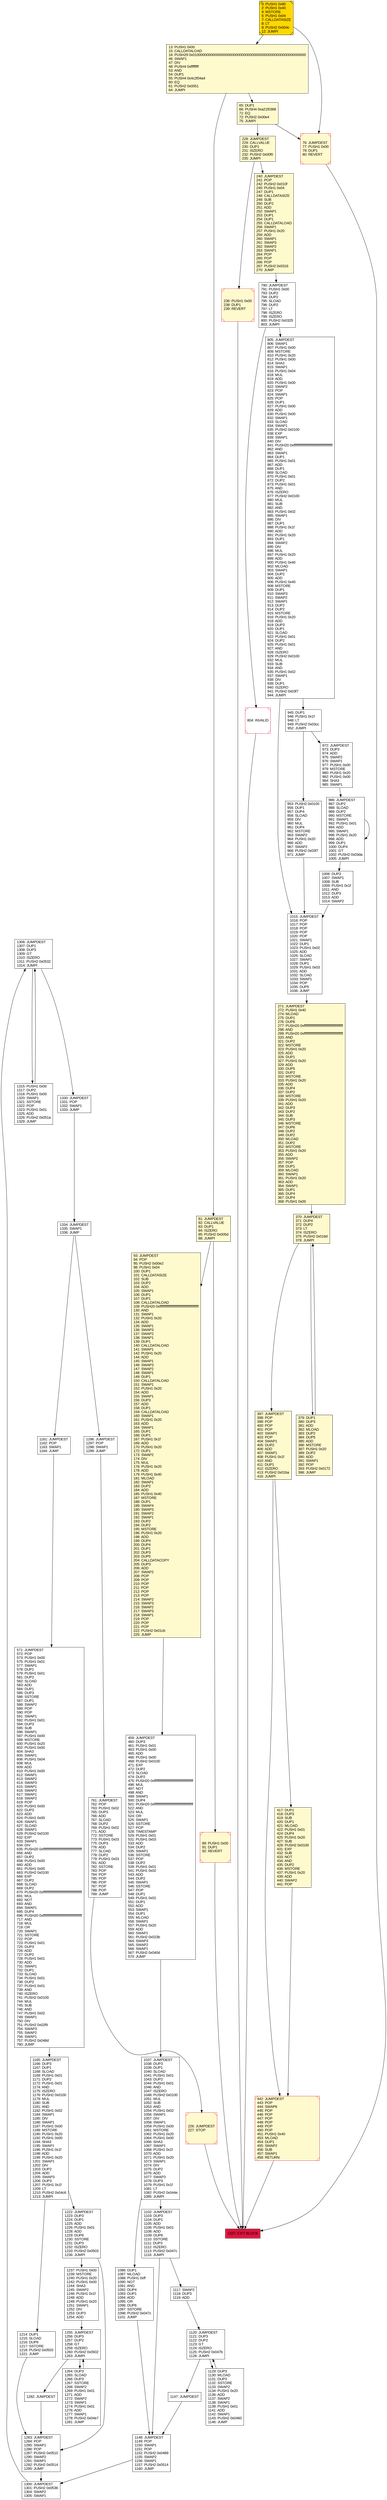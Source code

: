 digraph G {
bgcolor=transparent rankdir=UD;
node [shape=box style=filled color=black fillcolor=white fontname=arial fontcolor=black];
1306 [label="1306: JUMPDEST\l1307: DUP1\l1308: DUP3\l1309: GT\l1310: ISZERO\l1311: PUSH2 0x0532\l1314: JUMPI\l" ];
1222 [label="1222: JUMPDEST\l1223: DUP3\l1224: DUP1\l1225: ADD\l1226: PUSH1 0x01\l1228: ADD\l1229: DUP6\l1230: SSTORE\l1231: DUP3\l1232: ISZERO\l1233: PUSH2 0x0503\l1236: JUMPI\l" ];
1334 [label="1334: JUMPDEST\l1335: SWAP1\l1336: JUMP\l" ];
228 [label="228: JUMPDEST\l229: CALLVALUE\l230: DUP1\l231: ISZERO\l232: PUSH2 0x00f0\l235: JUMPI\l" fillcolor=lemonchiffon ];
1165 [label="1165: JUMPDEST\l1166: DUP3\l1167: DUP1\l1168: SLOAD\l1169: PUSH1 0x01\l1171: DUP2\l1172: PUSH1 0x01\l1174: AND\l1175: ISZERO\l1176: PUSH2 0x0100\l1179: MUL\l1180: SUB\l1181: AND\l1182: PUSH1 0x02\l1184: SWAP1\l1185: DIV\l1186: SWAP1\l1187: PUSH1 0x00\l1189: MSTORE\l1190: PUSH1 0x20\l1192: PUSH1 0x00\l1194: SHA3\l1195: SWAP1\l1196: PUSH1 0x1f\l1198: ADD\l1199: PUSH1 0x20\l1201: SWAP1\l1202: DIV\l1203: DUP2\l1204: ADD\l1205: SWAP3\l1206: DUP3\l1207: PUSH1 0x1f\l1209: LT\l1210: PUSH2 0x04c6\l1213: JUMPI\l" ];
1148 [label="1148: JUMPDEST\l1149: POP\l1150: SWAP1\l1151: POP\l1152: PUSH2 0x0489\l1155: SWAP2\l1156: SWAP1\l1157: PUSH2 0x0514\l1160: JUMP\l" ];
1120 [label="1120: JUMPDEST\l1121: DUP3\l1122: DUP2\l1123: GT\l1124: ISZERO\l1125: PUSH2 0x047b\l1128: JUMPI\l" ];
442 [label="442: JUMPDEST\l443: POP\l444: SWAP6\l445: POP\l446: POP\l447: POP\l448: POP\l449: POP\l450: POP\l451: PUSH1 0x40\l453: MLOAD\l454: DUP1\l455: SWAP2\l456: SUB\l457: SWAP1\l458: RETURN\l" fillcolor=lemonchiffon shape=Msquare color=crimson ];
240 [label="240: JUMPDEST\l241: POP\l242: PUSH2 0x010f\l245: PUSH1 0x04\l247: DUP1\l248: CALLDATASIZE\l249: SUB\l250: DUP2\l251: ADD\l252: SWAP1\l253: DUP1\l254: DUP1\l255: CALLDATALOAD\l256: SWAP1\l257: PUSH1 0x20\l259: ADD\l260: SWAP1\l261: SWAP3\l262: SWAP2\l263: SWAP1\l264: POP\l265: POP\l266: POP\l267: PUSH2 0x0316\l270: JUMP\l" fillcolor=lemonchiffon ];
804 [label="804: INVALID\l" shape=Msquare color=crimson ];
790 [label="790: JUMPDEST\l791: PUSH1 0x00\l793: DUP2\l794: DUP2\l795: SLOAD\l796: DUP2\l797: LT\l798: ISZERO\l799: ISZERO\l800: PUSH2 0x0325\l803: JUMPI\l" ];
379 [label="379: DUP1\l380: DUP3\l381: ADD\l382: MLOAD\l383: DUP2\l384: DUP5\l385: ADD\l386: MSTORE\l387: PUSH1 0x20\l389: DUP2\l390: ADD\l391: SWAP1\l392: POP\l393: PUSH2 0x0172\l396: JUMP\l" fillcolor=lemonchiffon ];
397 [label="397: JUMPDEST\l398: POP\l399: POP\l400: POP\l401: POP\l402: SWAP1\l403: POP\l404: SWAP1\l405: DUP2\l406: ADD\l407: SWAP1\l408: PUSH1 0x1f\l410: AND\l411: DUP1\l412: ISZERO\l413: PUSH2 0x01ba\l416: JUMPI\l" fillcolor=lemonchiffon ];
1264 [label="1264: DUP3\l1265: SLOAD\l1266: DUP3\l1267: SSTORE\l1268: SWAP2\l1269: PUSH1 0x01\l1271: ADD\l1272: SWAP2\l1273: SWAP1\l1274: PUSH1 0x01\l1276: ADD\l1277: SWAP1\l1278: PUSH2 0x04e7\l1281: JUMP\l" ];
417 [label="417: DUP1\l418: DUP3\l419: SUB\l420: DUP1\l421: MLOAD\l422: PUSH1 0x01\l424: DUP4\l425: PUSH1 0x20\l427: SUB\l428: PUSH2 0x0100\l431: EXP\l432: SUB\l433: NOT\l434: AND\l435: DUP2\l436: MSTORE\l437: PUSH1 0x20\l439: ADD\l440: SWAP2\l441: POP\l" fillcolor=lemonchiffon ];
65 [label="65: DUP1\l66: PUSH4 0xa21f0368\l71: EQ\l72: PUSH2 0x00e4\l75: JUMPI\l" fillcolor=lemonchiffon ];
805 [label="805: JUMPDEST\l806: SWAP1\l807: PUSH1 0x00\l809: MSTORE\l810: PUSH1 0x20\l812: PUSH1 0x00\l814: SHA3\l815: SWAP1\l816: PUSH1 0x04\l818: MUL\l819: ADD\l820: PUSH1 0x00\l822: SWAP2\l823: POP\l824: SWAP1\l825: POP\l826: DUP1\l827: PUSH1 0x00\l829: ADD\l830: PUSH1 0x00\l832: SWAP1\l833: SLOAD\l834: SWAP1\l835: PUSH2 0x0100\l838: EXP\l839: SWAP1\l840: DIV\l841: PUSH20 0xffffffffffffffffffffffffffffffffffffffff\l862: AND\l863: SWAP1\l864: DUP1\l865: PUSH1 0x01\l867: ADD\l868: DUP1\l869: SLOAD\l870: PUSH1 0x01\l872: DUP2\l873: PUSH1 0x01\l875: AND\l876: ISZERO\l877: PUSH2 0x0100\l880: MUL\l881: SUB\l882: AND\l883: PUSH1 0x02\l885: SWAP1\l886: DIV\l887: DUP1\l888: PUSH1 0x1f\l890: ADD\l891: PUSH1 0x20\l893: DUP1\l894: SWAP2\l895: DIV\l896: MUL\l897: PUSH1 0x20\l899: ADD\l900: PUSH1 0x40\l902: MLOAD\l903: SWAP1\l904: DUP2\l905: ADD\l906: PUSH1 0x40\l908: MSTORE\l909: DUP1\l910: SWAP3\l911: SWAP2\l912: SWAP1\l913: DUP2\l914: DUP2\l915: MSTORE\l916: PUSH1 0x20\l918: ADD\l919: DUP3\l920: DUP1\l921: SLOAD\l922: PUSH1 0x01\l924: DUP2\l925: PUSH1 0x01\l927: AND\l928: ISZERO\l929: PUSH2 0x0100\l932: MUL\l933: SUB\l934: AND\l935: PUSH1 0x02\l937: SWAP1\l938: DIV\l939: DUP1\l940: ISZERO\l941: PUSH2 0x03f7\l944: JUMPI\l" ];
1129 [label="1129: DUP3\l1130: MLOAD\l1131: DUP3\l1132: SSTORE\l1133: SWAP2\l1134: PUSH1 0x20\l1136: ADD\l1137: SWAP2\l1138: SWAP1\l1139: PUSH1 0x01\l1141: ADD\l1142: SWAP1\l1143: PUSH2 0x0460\l1146: JUMP\l" ];
1147 [label="1147: JUMPDEST\l" ];
571 [label="571: JUMPDEST\l572: POP\l573: PUSH1 0x00\l575: PUSH1 0x01\l577: SWAP1\l578: DUP1\l579: PUSH1 0x01\l581: DUP2\l582: SLOAD\l583: ADD\l584: DUP1\l585: DUP3\l586: SSTORE\l587: DUP1\l588: SWAP2\l589: POP\l590: POP\l591: SWAP1\l592: PUSH1 0x01\l594: DUP3\l595: SUB\l596: SWAP1\l597: PUSH1 0x00\l599: MSTORE\l600: PUSH1 0x20\l602: PUSH1 0x00\l604: SHA3\l605: SWAP1\l606: PUSH1 0x04\l608: MUL\l609: ADD\l610: PUSH1 0x00\l612: SWAP1\l613: SWAP2\l614: SWAP3\l615: SWAP1\l616: SWAP2\l617: SWAP1\l618: SWAP2\l619: POP\l620: PUSH1 0x00\l622: DUP3\l623: ADD\l624: PUSH1 0x00\l626: SWAP1\l627: SLOAD\l628: SWAP1\l629: PUSH2 0x0100\l632: EXP\l633: SWAP1\l634: DIV\l635: PUSH20 0xffffffffffffffffffffffffffffffffffffffff\l656: AND\l657: DUP2\l658: PUSH1 0x00\l660: ADD\l661: PUSH1 0x00\l663: PUSH2 0x0100\l666: EXP\l667: DUP2\l668: SLOAD\l669: DUP2\l670: PUSH20 0xffffffffffffffffffffffffffffffffffffffff\l691: MUL\l692: NOT\l693: AND\l694: SWAP1\l695: DUP4\l696: PUSH20 0xffffffffffffffffffffffffffffffffffffffff\l717: AND\l718: MUL\l719: OR\l720: SWAP1\l721: SSTORE\l722: POP\l723: PUSH1 0x01\l725: DUP3\l726: ADD\l727: DUP2\l728: PUSH1 0x01\l730: ADD\l731: SWAP1\l732: DUP1\l733: SLOAD\l734: PUSH1 0x01\l736: DUP2\l737: PUSH1 0x01\l739: AND\l740: ISZERO\l741: PUSH2 0x0100\l744: MUL\l745: SUB\l746: AND\l747: PUSH1 0x02\l749: SWAP1\l750: DIV\l751: PUSH2 0x02f9\l754: SWAP3\l755: SWAP2\l756: SWAP1\l757: PUSH2 0x048d\l760: JUMP\l" ];
945 [label="945: DUP1\l946: PUSH1 0x1f\l948: LT\l949: PUSH2 0x03cc\l952: JUMPI\l" ];
1337 [label="1337: EXIT BLOCK\l" fillcolor=crimson ];
761 [label="761: JUMPDEST\l762: POP\l763: PUSH1 0x02\l765: DUP3\l766: ADD\l767: SLOAD\l768: DUP2\l769: PUSH1 0x02\l771: ADD\l772: SSTORE\l773: PUSH1 0x03\l775: DUP3\l776: ADD\l777: SLOAD\l778: DUP2\l779: PUSH1 0x03\l781: ADD\l782: SSTORE\l783: POP\l784: POP\l785: POP\l786: POP\l787: POP\l788: POP\l789: JUMP\l" ];
1037 [label="1037: JUMPDEST\l1038: DUP3\l1039: DUP1\l1040: SLOAD\l1041: PUSH1 0x01\l1043: DUP2\l1044: PUSH1 0x01\l1046: AND\l1047: ISZERO\l1048: PUSH2 0x0100\l1051: MUL\l1052: SUB\l1053: AND\l1054: PUSH1 0x02\l1056: SWAP1\l1057: DIV\l1058: SWAP1\l1059: PUSH1 0x00\l1061: MSTORE\l1062: PUSH1 0x20\l1064: PUSH1 0x00\l1066: SHA3\l1067: SWAP1\l1068: PUSH1 0x1f\l1070: ADD\l1071: PUSH1 0x20\l1073: SWAP1\l1074: DIV\l1075: DUP2\l1076: ADD\l1077: SWAP3\l1078: DUP3\l1079: PUSH1 0x1f\l1081: LT\l1082: PUSH2 0x044e\l1085: JUMPI\l" ];
1296 [label="1296: JUMPDEST\l1297: POP\l1298: SWAP1\l1299: JUMP\l" ];
1214 [label="1214: DUP1\l1215: SLOAD\l1216: DUP6\l1217: SSTORE\l1218: PUSH2 0x0503\l1221: JUMP\l" ];
93 [label="93: JUMPDEST\l94: POP\l95: PUSH2 0x00e2\l98: PUSH1 0x04\l100: DUP1\l101: CALLDATASIZE\l102: SUB\l103: DUP2\l104: ADD\l105: SWAP1\l106: DUP1\l107: DUP1\l108: CALLDATALOAD\l109: PUSH20 0xffffffffffffffffffffffffffffffffffffffff\l130: AND\l131: SWAP1\l132: PUSH1 0x20\l134: ADD\l135: SWAP1\l136: SWAP3\l137: SWAP2\l138: SWAP1\l139: DUP1\l140: CALLDATALOAD\l141: SWAP1\l142: PUSH1 0x20\l144: ADD\l145: SWAP1\l146: SWAP3\l147: SWAP2\l148: SWAP1\l149: DUP1\l150: CALLDATALOAD\l151: SWAP1\l152: PUSH1 0x20\l154: ADD\l155: SWAP1\l156: DUP3\l157: ADD\l158: DUP1\l159: CALLDATALOAD\l160: SWAP1\l161: PUSH1 0x20\l163: ADD\l164: SWAP1\l165: DUP1\l166: DUP1\l167: PUSH1 0x1f\l169: ADD\l170: PUSH1 0x20\l172: DUP1\l173: SWAP2\l174: DIV\l175: MUL\l176: PUSH1 0x20\l178: ADD\l179: PUSH1 0x40\l181: MLOAD\l182: SWAP1\l183: DUP2\l184: ADD\l185: PUSH1 0x40\l187: MSTORE\l188: DUP1\l189: SWAP4\l190: SWAP3\l191: SWAP2\l192: SWAP1\l193: DUP2\l194: DUP2\l195: MSTORE\l196: PUSH1 0x20\l198: ADD\l199: DUP4\l200: DUP4\l201: DUP1\l202: DUP3\l203: DUP5\l204: CALLDATACOPY\l205: DUP3\l206: ADD\l207: SWAP2\l208: POP\l209: POP\l210: POP\l211: POP\l212: POP\l213: POP\l214: SWAP2\l215: SWAP3\l216: SWAP2\l217: SWAP3\l218: SWAP1\l219: POP\l220: POP\l221: POP\l222: PUSH2 0x01cb\l225: JUMP\l" fillcolor=lemonchiffon ];
76 [label="76: JUMPDEST\l77: PUSH1 0x00\l79: DUP1\l80: REVERT\l" fillcolor=lemonchiffon shape=Msquare color=crimson ];
81 [label="81: JUMPDEST\l82: CALLVALUE\l83: DUP1\l84: ISZERO\l85: PUSH2 0x005d\l88: JUMPI\l" fillcolor=lemonchiffon ];
236 [label="236: PUSH1 0x00\l238: DUP1\l239: REVERT\l" fillcolor=lemonchiffon shape=Msquare color=crimson ];
1282 [label="1282: JUMPDEST\l" ];
1015 [label="1015: JUMPDEST\l1016: POP\l1017: POP\l1018: POP\l1019: POP\l1020: POP\l1021: SWAP1\l1022: DUP1\l1023: PUSH1 0x02\l1025: ADD\l1026: SLOAD\l1027: SWAP1\l1028: DUP1\l1029: PUSH1 0x03\l1031: ADD\l1032: SLOAD\l1033: SWAP1\l1034: POP\l1035: DUP5\l1036: JUMP\l" ];
972 [label="972: JUMPDEST\l973: DUP3\l974: ADD\l975: SWAP2\l976: SWAP1\l977: PUSH1 0x00\l979: MSTORE\l980: PUSH1 0x20\l982: PUSH1 0x00\l984: SHA3\l985: SWAP1\l" ];
1006 [label="1006: DUP3\l1007: SWAP1\l1008: SUB\l1009: PUSH1 0x1f\l1011: AND\l1012: DUP3\l1013: ADD\l1014: SWAP2\l" ];
459 [label="459: JUMPDEST\l460: DUP3\l461: PUSH1 0x01\l463: PUSH1 0x00\l465: ADD\l466: PUSH1 0x00\l468: PUSH2 0x0100\l471: EXP\l472: DUP2\l473: SLOAD\l474: DUP2\l475: PUSH20 0xffffffffffffffffffffffffffffffffffffffff\l496: MUL\l497: NOT\l498: AND\l499: SWAP1\l500: DUP4\l501: PUSH20 0xffffffffffffffffffffffffffffffffffffffff\l522: AND\l523: MUL\l524: OR\l525: SWAP1\l526: SSTORE\l527: POP\l528: TIMESTAMP\l529: PUSH1 0x01\l531: PUSH1 0x03\l533: ADD\l534: DUP2\l535: SWAP1\l536: SSTORE\l537: POP\l538: DUP2\l539: PUSH1 0x01\l541: PUSH1 0x02\l543: ADD\l544: DUP2\l545: SWAP1\l546: SSTORE\l547: POP\l548: DUP1\l549: PUSH1 0x01\l551: DUP1\l552: ADD\l553: SWAP1\l554: DUP1\l555: MLOAD\l556: SWAP1\l557: PUSH1 0x20\l559: ADD\l560: SWAP1\l561: PUSH2 0x023b\l564: SWAP3\l565: SWAP2\l566: SWAP1\l567: PUSH2 0x040d\l570: JUMP\l" ];
1161 [label="1161: JUMPDEST\l1162: POP\l1163: SWAP1\l1164: JUMP\l" ];
13 [label="13: PUSH1 0x00\l15: CALLDATALOAD\l16: PUSH29 0x0100000000000000000000000000000000000000000000000000000000\l46: SWAP1\l47: DIV\l48: PUSH4 0xffffffff\l53: AND\l54: DUP1\l55: PUSH4 0x4c2f04a4\l60: EQ\l61: PUSH2 0x0051\l64: JUMPI\l" fillcolor=lemonchiffon ];
1117 [label="1117: SWAP2\l1118: DUP3\l1119: ADD\l" ];
1255 [label="1255: JUMPDEST\l1256: DUP3\l1257: DUP2\l1258: GT\l1259: ISZERO\l1260: PUSH2 0x0502\l1263: JUMPI\l" ];
271 [label="271: JUMPDEST\l272: PUSH1 0x40\l274: MLOAD\l275: DUP1\l276: DUP6\l277: PUSH20 0xffffffffffffffffffffffffffffffffffffffff\l298: AND\l299: PUSH20 0xffffffffffffffffffffffffffffffffffffffff\l320: AND\l321: DUP2\l322: MSTORE\l323: PUSH1 0x20\l325: ADD\l326: DUP1\l327: PUSH1 0x20\l329: ADD\l330: DUP5\l331: DUP2\l332: MSTORE\l333: PUSH1 0x20\l335: ADD\l336: DUP4\l337: DUP2\l338: MSTORE\l339: PUSH1 0x20\l341: ADD\l342: DUP3\l343: DUP2\l344: SUB\l345: DUP3\l346: MSTORE\l347: DUP6\l348: DUP2\l349: DUP2\l350: MLOAD\l351: DUP2\l352: MSTORE\l353: PUSH1 0x20\l355: ADD\l356: SWAP2\l357: POP\l358: DUP1\l359: MLOAD\l360: SWAP1\l361: PUSH1 0x20\l363: ADD\l364: SWAP1\l365: DUP1\l366: DUP4\l367: DUP4\l368: PUSH1 0x00\l" fillcolor=lemonchiffon ];
1237 [label="1237: PUSH1 0x00\l1239: MSTORE\l1240: PUSH1 0x20\l1242: PUSH1 0x00\l1244: SHA3\l1245: SWAP2\l1246: PUSH1 0x1f\l1248: ADD\l1249: PUSH1 0x20\l1251: SWAP1\l1252: DIV\l1253: DUP3\l1254: ADD\l" ];
1330 [label="1330: JUMPDEST\l1331: POP\l1332: SWAP1\l1333: JUMP\l" ];
1300 [label="1300: JUMPDEST\l1301: PUSH2 0x0536\l1304: SWAP2\l1305: SWAP1\l" ];
1086 [label="1086: DUP1\l1087: MLOAD\l1088: PUSH1 0xff\l1090: NOT\l1091: AND\l1092: DUP4\l1093: DUP1\l1094: ADD\l1095: OR\l1096: DUP6\l1097: SSTORE\l1098: PUSH2 0x047c\l1101: JUMP\l" ];
1102 [label="1102: JUMPDEST\l1103: DUP3\l1104: DUP1\l1105: ADD\l1106: PUSH1 0x01\l1108: ADD\l1109: DUP6\l1110: SSTORE\l1111: DUP3\l1112: ISZERO\l1113: PUSH2 0x047c\l1116: JUMPI\l" ];
370 [label="370: JUMPDEST\l371: DUP4\l372: DUP2\l373: LT\l374: ISZERO\l375: PUSH2 0x018d\l378: JUMPI\l" fillcolor=lemonchiffon ];
0 [label="0: PUSH1 0x80\l2: PUSH1 0x40\l4: MSTORE\l5: PUSH1 0x04\l7: CALLDATASIZE\l8: LT\l9: PUSH2 0x004c\l12: JUMPI\l" fillcolor=lemonchiffon shape=Msquare fillcolor=gold ];
226 [label="226: JUMPDEST\l227: STOP\l" fillcolor=lemonchiffon shape=Msquare color=crimson ];
89 [label="89: PUSH1 0x00\l91: DUP1\l92: REVERT\l" fillcolor=lemonchiffon shape=Msquare color=crimson ];
986 [label="986: JUMPDEST\l987: DUP2\l988: SLOAD\l989: DUP2\l990: MSTORE\l991: SWAP1\l992: PUSH1 0x01\l994: ADD\l995: SWAP1\l996: PUSH1 0x20\l998: ADD\l999: DUP1\l1000: DUP4\l1001: GT\l1002: PUSH2 0x03da\l1005: JUMPI\l" ];
1283 [label="1283: JUMPDEST\l1284: POP\l1285: SWAP1\l1286: POP\l1287: PUSH2 0x0510\l1290: SWAP2\l1291: SWAP1\l1292: PUSH2 0x0514\l1295: JUMP\l" ];
953 [label="953: PUSH2 0x0100\l956: DUP1\l957: DUP4\l958: SLOAD\l959: DIV\l960: MUL\l961: DUP4\l962: MSTORE\l963: SWAP2\l964: PUSH1 0x20\l966: ADD\l967: SWAP2\l968: PUSH2 0x03f7\l971: JUMP\l" ];
1315 [label="1315: PUSH1 0x00\l1317: DUP2\l1318: PUSH1 0x00\l1320: SWAP1\l1321: SSTORE\l1322: POP\l1323: PUSH1 0x01\l1325: ADD\l1326: PUSH2 0x051a\l1329: JUMP\l" ];
986 -> 986;
1006 -> 1015;
805 -> 945;
271 -> 370;
228 -> 240;
81 -> 93;
397 -> 417;
93 -> 459;
1255 -> 1282;
790 -> 805;
13 -> 81;
1165 -> 1222;
1283 -> 1300;
0 -> 76;
571 -> 1165;
442 -> 1337;
1120 -> 1147;
1147 -> 1148;
804 -> 1337;
1120 -> 1129;
1129 -> 1120;
953 -> 1015;
972 -> 986;
986 -> 1006;
417 -> 442;
81 -> 89;
1015 -> 271;
1282 -> 1283;
0 -> 13;
65 -> 228;
1102 -> 1117;
240 -> 790;
790 -> 804;
1214 -> 1283;
397 -> 442;
1237 -> 1255;
89 -> 1337;
1334 -> 1296;
945 -> 953;
1117 -> 1120;
761 -> 226;
370 -> 379;
379 -> 370;
226 -> 1337;
370 -> 397;
1165 -> 1214;
1037 -> 1102;
228 -> 236;
1334 -> 1161;
1037 -> 1086;
945 -> 972;
1330 -> 1334;
1300 -> 1306;
1222 -> 1237;
1306 -> 1330;
805 -> 1015;
65 -> 76;
459 -> 1037;
1161 -> 571;
76 -> 1337;
1102 -> 1148;
13 -> 65;
1086 -> 1148;
236 -> 1337;
1148 -> 1300;
1255 -> 1264;
1264 -> 1255;
1296 -> 761;
1222 -> 1283;
1306 -> 1315;
1315 -> 1306;
}